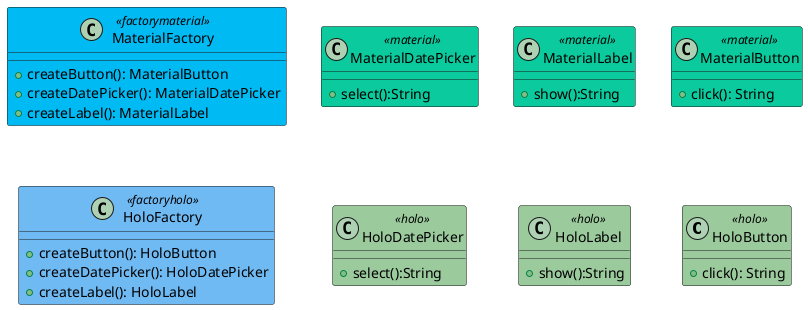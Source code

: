 @startuml AbstractFactory

skinparam class {
    BackgroundColor<<holo>> #9bca9d
    BackgroundColor<<factoryholo>> #70baf4
    BackgroundColor<<material>> #0bca9d
	BackgroundColor<<factorymaterial>> #00baf4
}

class HoloButton <<holo>> {
    + click(): String
}
class HoloLabel <<holo>> {
    + show():String
}
class HoloDatePicker <<holo>> {
    + select():String
}

class HoloFactory <<factoryholo>>{
    + createButton(): HoloButton
    + createDatePicker(): HoloDatePicker
    + createLabel(): HoloLabel
}

class MaterialButton <<material>> {
    + click(): String
}
class MaterialLabel <<material>> {
    + show():String
}
class MaterialDatePicker <<material>> {
    + select():String
}

class MaterialFactory <<factorymaterial>>{
    + createButton(): MaterialButton
    + createDatePicker(): MaterialDatePicker
    + createLabel(): MaterialLabel
}

HoloButton -up[hidden]- MaterialButton
HoloLabel -up[hidden]- MaterialLabel
HoloDatePicker -up[hidden]- MaterialDatePicker
HoloFactory -up[hidden]- MaterialFactory
@enduml